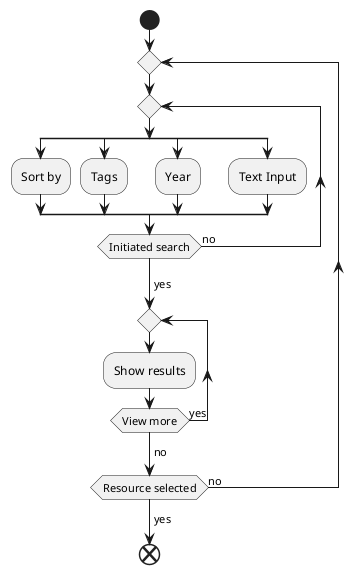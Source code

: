 @startuml navigational path
start

repeat
repeat
split
    :Sort by;
split again
    :Tags;
split again
    :Year;
split again
    :Text Input;
end split
repeat while (Initiated search) is (no)
->yes;

repeat
:Show results; 
repeat while (View more) is (yes)
->no;
repeat while (Resource selected) is (no)
->yes;

end
@enduml
